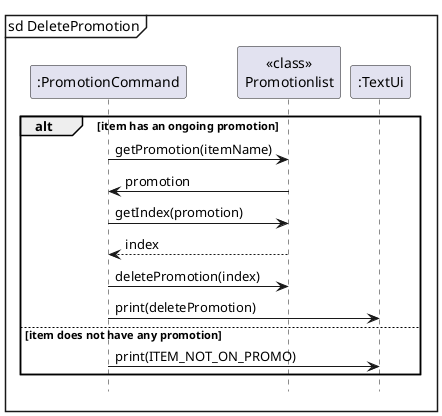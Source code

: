@startuml
'https://plantuml.com/sequence-diagram

mainframe sd DeletePromotion

participant ":PromotionCommand" as PromotionCommand
participant "<<class>>\nPromotionlist" as Promotionlist
participant ":TextUi" as TextUi

alt item has an ongoing promotion
    PromotionCommand -> Promotionlist : getPromotion(itemName)
    Promotionlist -> PromotionCommand : promotion
    PromotionCommand -> Promotionlist : getIndex(promotion)
    Promotionlist --> PromotionCommand : index
    PromotionCommand -> Promotionlist : deletePromotion(index)
    PromotionCommand -> TextUi : print(deletePromotion)
else item does not have any promotion
    PromotionCommand -> TextUi : print(ITEM_NOT_ON_PROMO)
end

hide footbox
@enduml